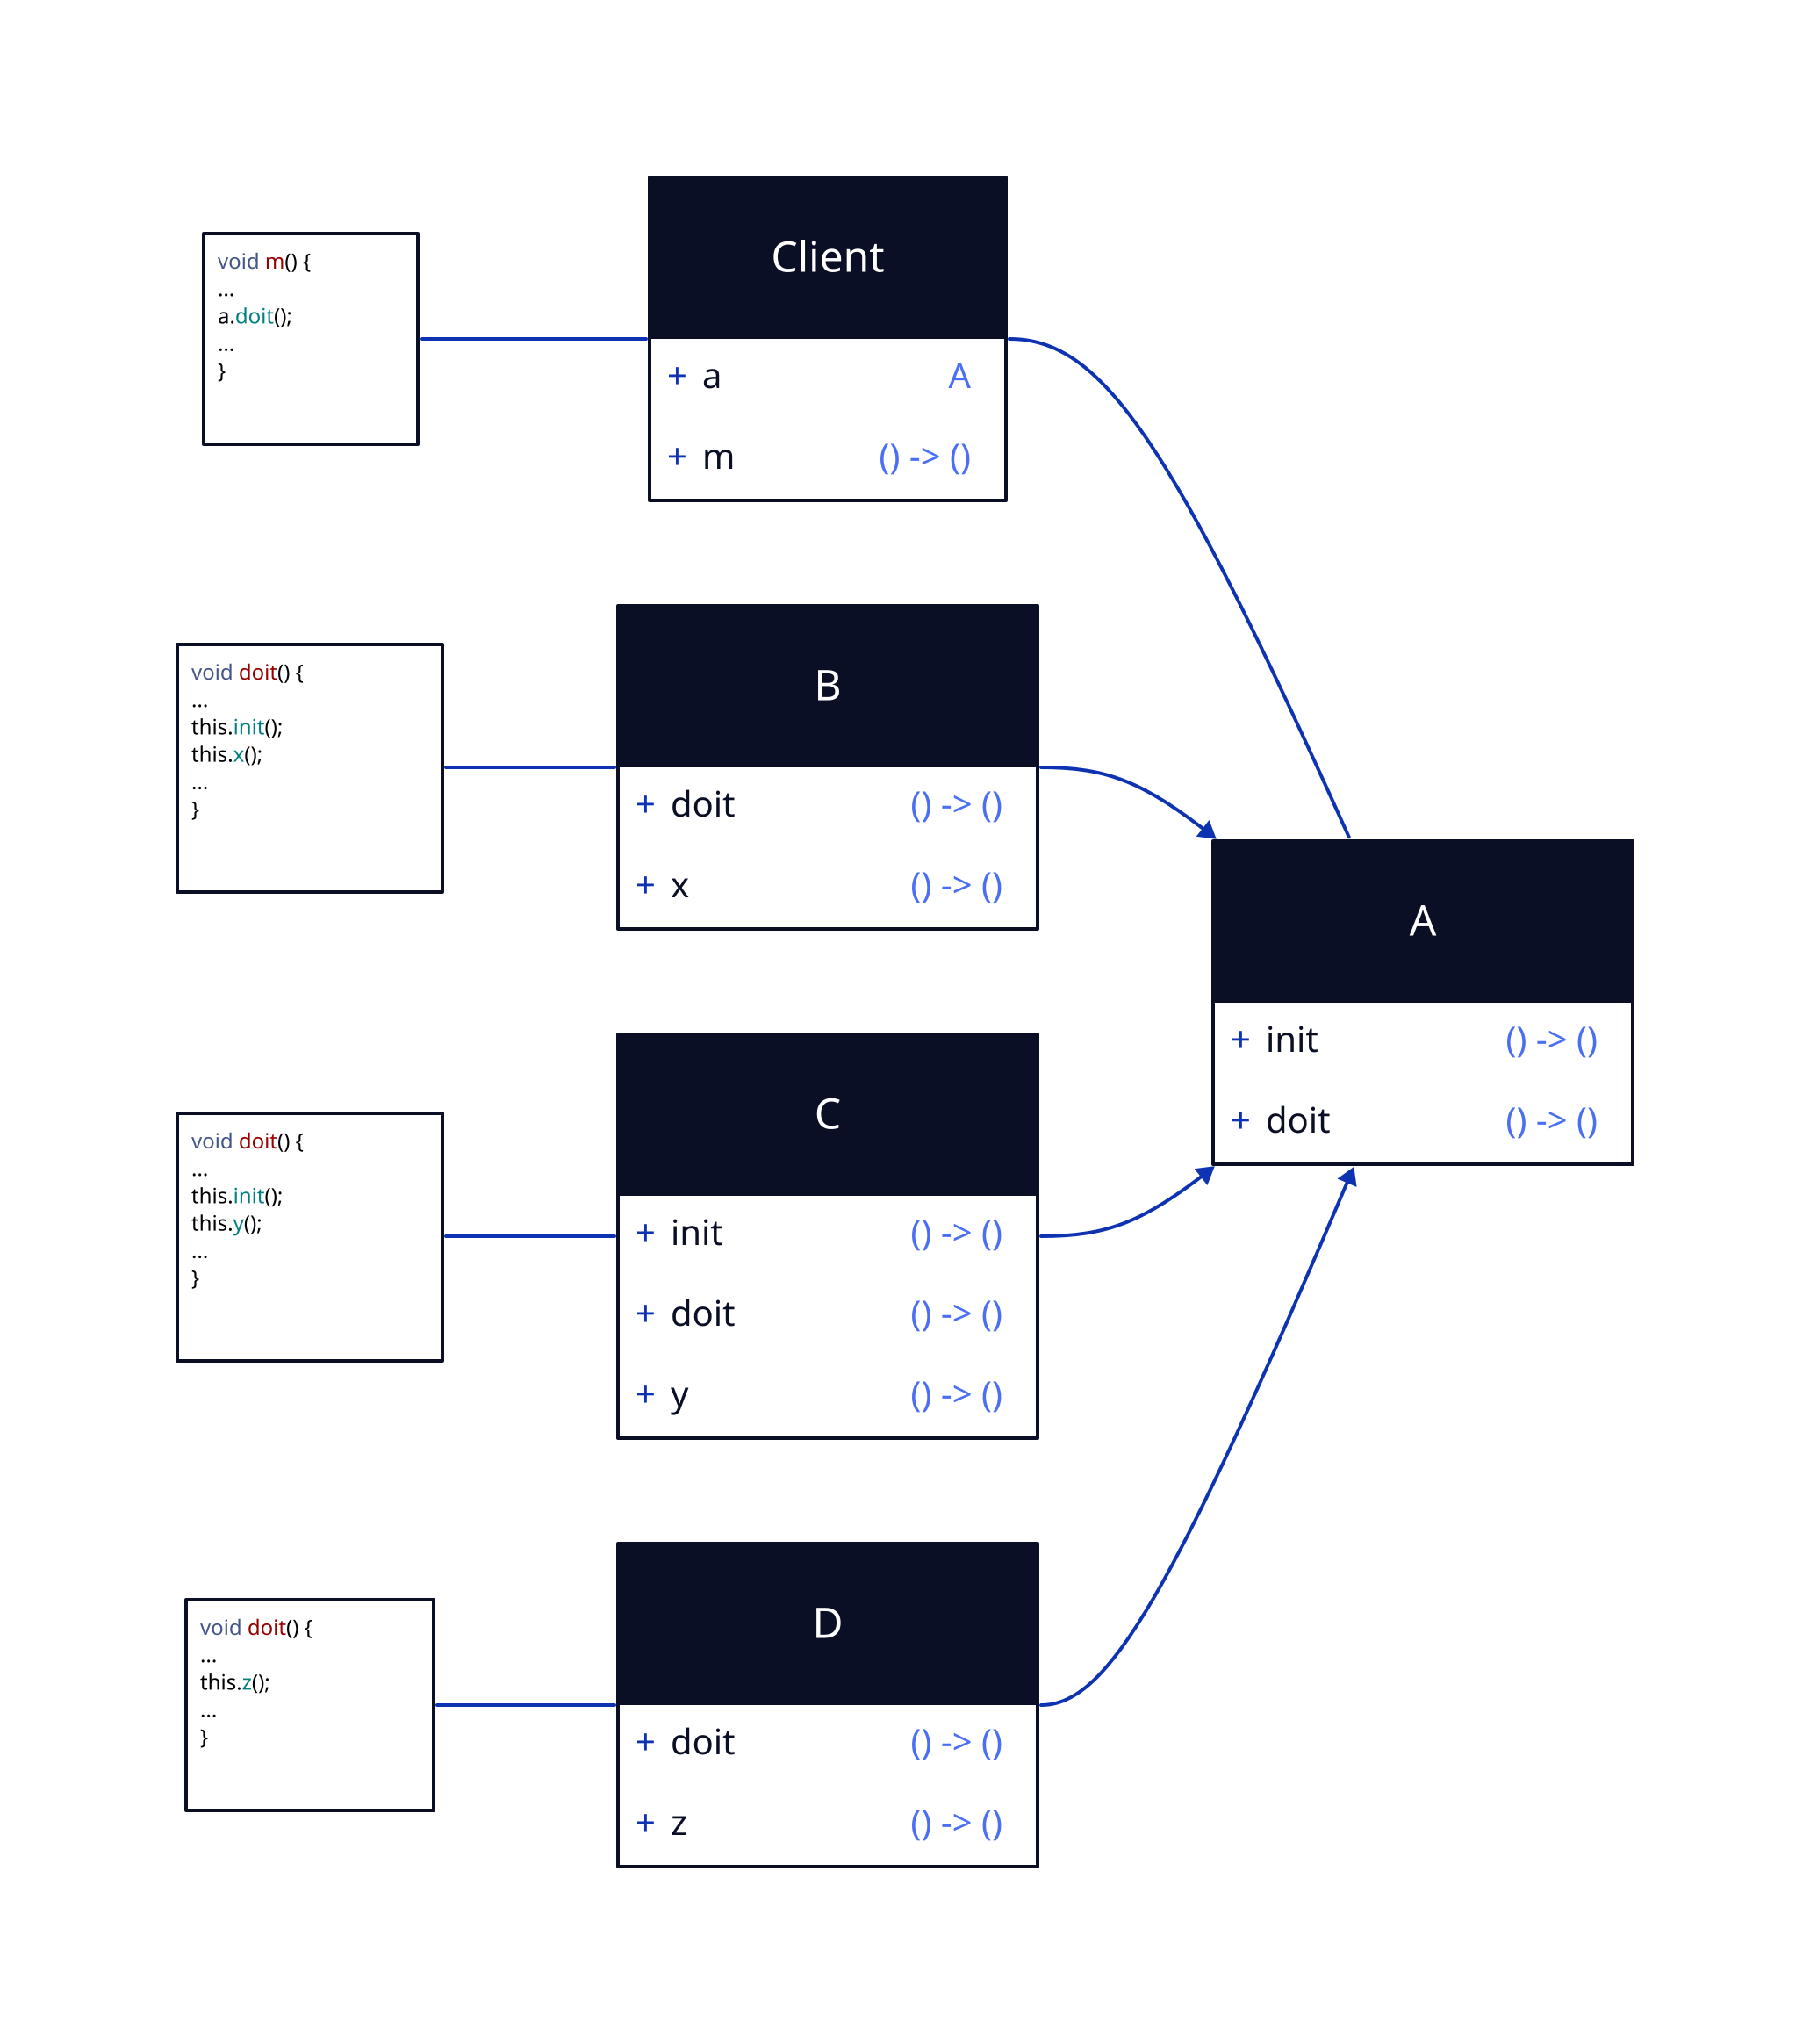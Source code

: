 direction: right

cl: Client {
  shape: class
  a: A
  m: () -> ()
}
a: A {
  shape: class
  init: () -> ()
  doit: () -> ()
}
b: B {
  shape: class
  doit: () -> ()
  x: () -> ()
}
c: C {
  shape: class
  init: () -> ()
  doit: () -> ()
  y: () -> ()
}
d: D {
  shape: class
  doit: () -> ()
  z: () -> ()
}

cl -- a
a <- b
a <- c
a <- d

cl_note: |`java
  void m() {
    ...
    a.doit();
    ...
  }
`|
cl_note -- cl.m

b_note: |`java
  void doit() {
    ...
    this.init();
    this.x();
    ...
  }
`|
b_note -- b.doit

c_note: |`java
  void doit() {
    ...
    this.init();
    this.y();
    ...
  }
`|
c_note -- c.doit

d_note: |`java
  void doit() {
    ...
    this.z();
    ...
  }
`|
d_note -- d.doit
